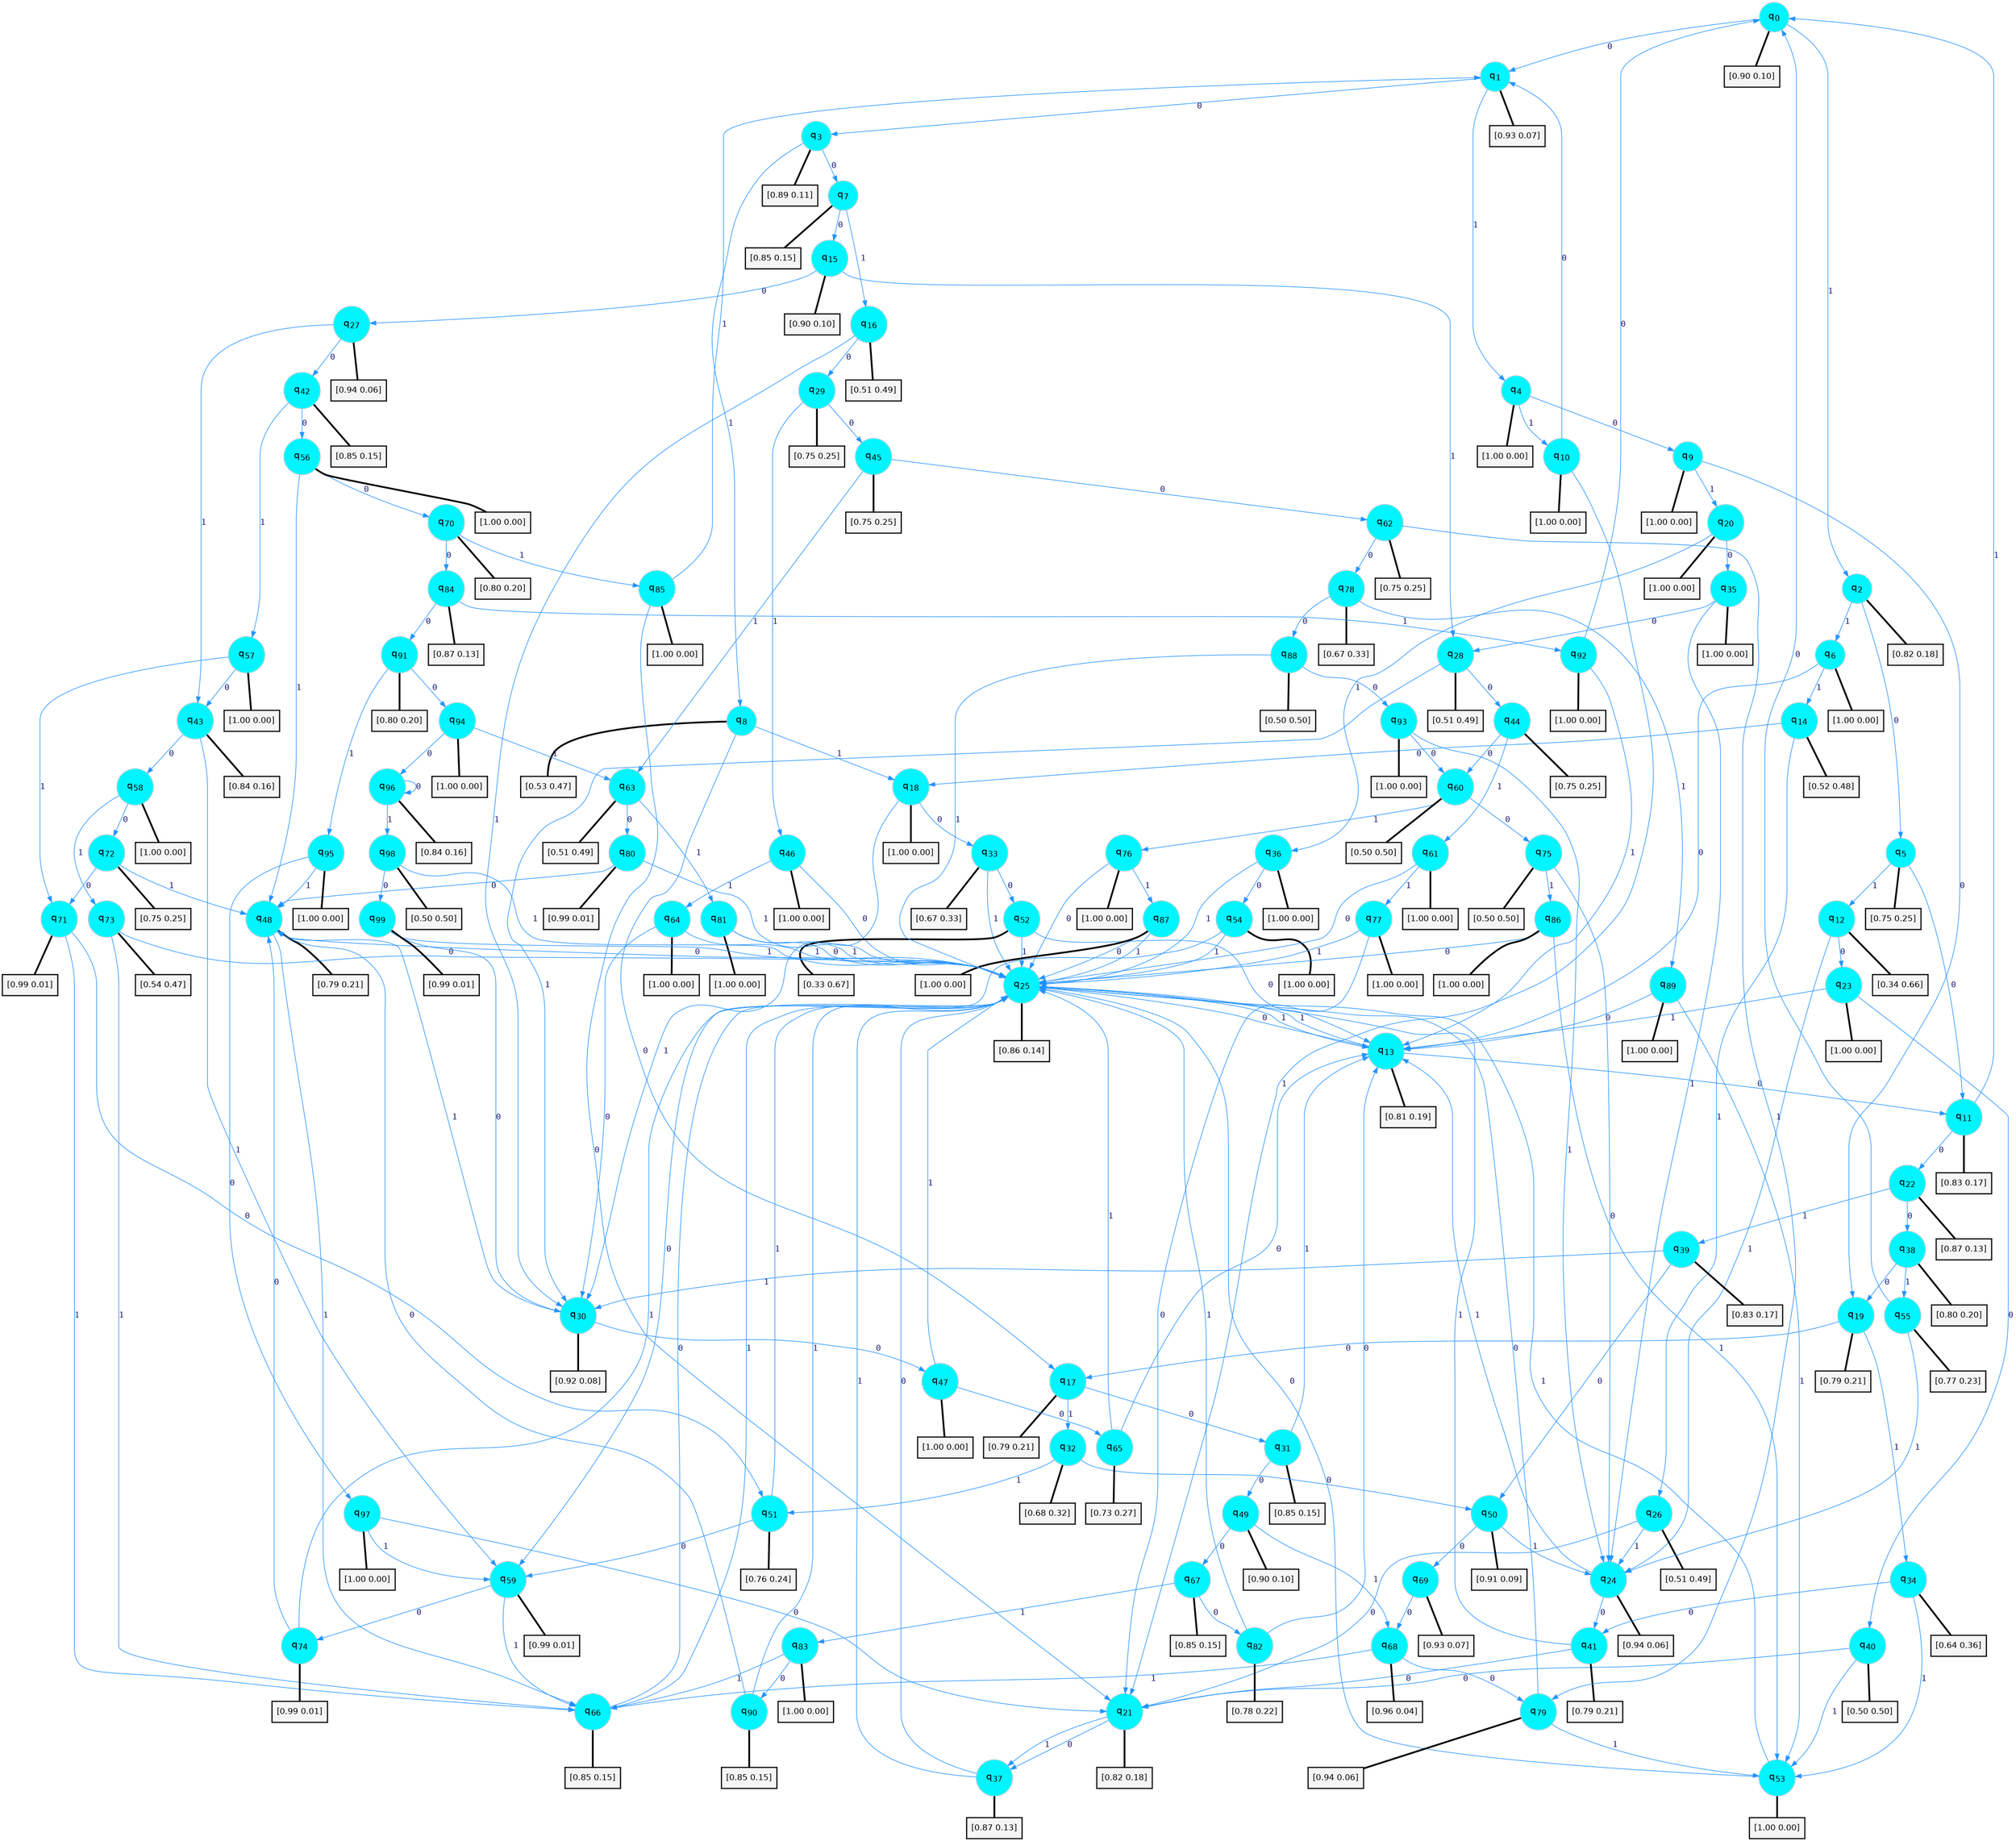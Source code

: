 digraph G {
graph [
bgcolor=transparent, dpi=300, rankdir=TD, size="40,25"];
node [
color=gray, fillcolor=turquoise1, fontcolor=black, fontname=Helvetica, fontsize=16, fontweight=bold, shape=circle, style=filled];
edge [
arrowsize=1, color=dodgerblue1, fontcolor=midnightblue, fontname=courier, fontweight=bold, penwidth=1, style=solid, weight=20];
0[label=<q<SUB>0</SUB>>];
1[label=<q<SUB>1</SUB>>];
2[label=<q<SUB>2</SUB>>];
3[label=<q<SUB>3</SUB>>];
4[label=<q<SUB>4</SUB>>];
5[label=<q<SUB>5</SUB>>];
6[label=<q<SUB>6</SUB>>];
7[label=<q<SUB>7</SUB>>];
8[label=<q<SUB>8</SUB>>];
9[label=<q<SUB>9</SUB>>];
10[label=<q<SUB>10</SUB>>];
11[label=<q<SUB>11</SUB>>];
12[label=<q<SUB>12</SUB>>];
13[label=<q<SUB>13</SUB>>];
14[label=<q<SUB>14</SUB>>];
15[label=<q<SUB>15</SUB>>];
16[label=<q<SUB>16</SUB>>];
17[label=<q<SUB>17</SUB>>];
18[label=<q<SUB>18</SUB>>];
19[label=<q<SUB>19</SUB>>];
20[label=<q<SUB>20</SUB>>];
21[label=<q<SUB>21</SUB>>];
22[label=<q<SUB>22</SUB>>];
23[label=<q<SUB>23</SUB>>];
24[label=<q<SUB>24</SUB>>];
25[label=<q<SUB>25</SUB>>];
26[label=<q<SUB>26</SUB>>];
27[label=<q<SUB>27</SUB>>];
28[label=<q<SUB>28</SUB>>];
29[label=<q<SUB>29</SUB>>];
30[label=<q<SUB>30</SUB>>];
31[label=<q<SUB>31</SUB>>];
32[label=<q<SUB>32</SUB>>];
33[label=<q<SUB>33</SUB>>];
34[label=<q<SUB>34</SUB>>];
35[label=<q<SUB>35</SUB>>];
36[label=<q<SUB>36</SUB>>];
37[label=<q<SUB>37</SUB>>];
38[label=<q<SUB>38</SUB>>];
39[label=<q<SUB>39</SUB>>];
40[label=<q<SUB>40</SUB>>];
41[label=<q<SUB>41</SUB>>];
42[label=<q<SUB>42</SUB>>];
43[label=<q<SUB>43</SUB>>];
44[label=<q<SUB>44</SUB>>];
45[label=<q<SUB>45</SUB>>];
46[label=<q<SUB>46</SUB>>];
47[label=<q<SUB>47</SUB>>];
48[label=<q<SUB>48</SUB>>];
49[label=<q<SUB>49</SUB>>];
50[label=<q<SUB>50</SUB>>];
51[label=<q<SUB>51</SUB>>];
52[label=<q<SUB>52</SUB>>];
53[label=<q<SUB>53</SUB>>];
54[label=<q<SUB>54</SUB>>];
55[label=<q<SUB>55</SUB>>];
56[label=<q<SUB>56</SUB>>];
57[label=<q<SUB>57</SUB>>];
58[label=<q<SUB>58</SUB>>];
59[label=<q<SUB>59</SUB>>];
60[label=<q<SUB>60</SUB>>];
61[label=<q<SUB>61</SUB>>];
62[label=<q<SUB>62</SUB>>];
63[label=<q<SUB>63</SUB>>];
64[label=<q<SUB>64</SUB>>];
65[label=<q<SUB>65</SUB>>];
66[label=<q<SUB>66</SUB>>];
67[label=<q<SUB>67</SUB>>];
68[label=<q<SUB>68</SUB>>];
69[label=<q<SUB>69</SUB>>];
70[label=<q<SUB>70</SUB>>];
71[label=<q<SUB>71</SUB>>];
72[label=<q<SUB>72</SUB>>];
73[label=<q<SUB>73</SUB>>];
74[label=<q<SUB>74</SUB>>];
75[label=<q<SUB>75</SUB>>];
76[label=<q<SUB>76</SUB>>];
77[label=<q<SUB>77</SUB>>];
78[label=<q<SUB>78</SUB>>];
79[label=<q<SUB>79</SUB>>];
80[label=<q<SUB>80</SUB>>];
81[label=<q<SUB>81</SUB>>];
82[label=<q<SUB>82</SUB>>];
83[label=<q<SUB>83</SUB>>];
84[label=<q<SUB>84</SUB>>];
85[label=<q<SUB>85</SUB>>];
86[label=<q<SUB>86</SUB>>];
87[label=<q<SUB>87</SUB>>];
88[label=<q<SUB>88</SUB>>];
89[label=<q<SUB>89</SUB>>];
90[label=<q<SUB>90</SUB>>];
91[label=<q<SUB>91</SUB>>];
92[label=<q<SUB>92</SUB>>];
93[label=<q<SUB>93</SUB>>];
94[label=<q<SUB>94</SUB>>];
95[label=<q<SUB>95</SUB>>];
96[label=<q<SUB>96</SUB>>];
97[label=<q<SUB>97</SUB>>];
98[label=<q<SUB>98</SUB>>];
99[label=<q<SUB>99</SUB>>];
100[label="[0.90 0.10]", shape=box,fontcolor=black, fontname=Helvetica, fontsize=14, penwidth=2, fillcolor=whitesmoke,color=black];
101[label="[0.93 0.07]", shape=box,fontcolor=black, fontname=Helvetica, fontsize=14, penwidth=2, fillcolor=whitesmoke,color=black];
102[label="[0.82 0.18]", shape=box,fontcolor=black, fontname=Helvetica, fontsize=14, penwidth=2, fillcolor=whitesmoke,color=black];
103[label="[0.89 0.11]", shape=box,fontcolor=black, fontname=Helvetica, fontsize=14, penwidth=2, fillcolor=whitesmoke,color=black];
104[label="[1.00 0.00]", shape=box,fontcolor=black, fontname=Helvetica, fontsize=14, penwidth=2, fillcolor=whitesmoke,color=black];
105[label="[0.75 0.25]", shape=box,fontcolor=black, fontname=Helvetica, fontsize=14, penwidth=2, fillcolor=whitesmoke,color=black];
106[label="[1.00 0.00]", shape=box,fontcolor=black, fontname=Helvetica, fontsize=14, penwidth=2, fillcolor=whitesmoke,color=black];
107[label="[0.85 0.15]", shape=box,fontcolor=black, fontname=Helvetica, fontsize=14, penwidth=2, fillcolor=whitesmoke,color=black];
108[label="[0.53 0.47]", shape=box,fontcolor=black, fontname=Helvetica, fontsize=14, penwidth=2, fillcolor=whitesmoke,color=black];
109[label="[1.00 0.00]", shape=box,fontcolor=black, fontname=Helvetica, fontsize=14, penwidth=2, fillcolor=whitesmoke,color=black];
110[label="[1.00 0.00]", shape=box,fontcolor=black, fontname=Helvetica, fontsize=14, penwidth=2, fillcolor=whitesmoke,color=black];
111[label="[0.83 0.17]", shape=box,fontcolor=black, fontname=Helvetica, fontsize=14, penwidth=2, fillcolor=whitesmoke,color=black];
112[label="[0.34 0.66]", shape=box,fontcolor=black, fontname=Helvetica, fontsize=14, penwidth=2, fillcolor=whitesmoke,color=black];
113[label="[0.81 0.19]", shape=box,fontcolor=black, fontname=Helvetica, fontsize=14, penwidth=2, fillcolor=whitesmoke,color=black];
114[label="[0.52 0.48]", shape=box,fontcolor=black, fontname=Helvetica, fontsize=14, penwidth=2, fillcolor=whitesmoke,color=black];
115[label="[0.90 0.10]", shape=box,fontcolor=black, fontname=Helvetica, fontsize=14, penwidth=2, fillcolor=whitesmoke,color=black];
116[label="[0.51 0.49]", shape=box,fontcolor=black, fontname=Helvetica, fontsize=14, penwidth=2, fillcolor=whitesmoke,color=black];
117[label="[0.79 0.21]", shape=box,fontcolor=black, fontname=Helvetica, fontsize=14, penwidth=2, fillcolor=whitesmoke,color=black];
118[label="[1.00 0.00]", shape=box,fontcolor=black, fontname=Helvetica, fontsize=14, penwidth=2, fillcolor=whitesmoke,color=black];
119[label="[0.79 0.21]", shape=box,fontcolor=black, fontname=Helvetica, fontsize=14, penwidth=2, fillcolor=whitesmoke,color=black];
120[label="[1.00 0.00]", shape=box,fontcolor=black, fontname=Helvetica, fontsize=14, penwidth=2, fillcolor=whitesmoke,color=black];
121[label="[0.82 0.18]", shape=box,fontcolor=black, fontname=Helvetica, fontsize=14, penwidth=2, fillcolor=whitesmoke,color=black];
122[label="[0.87 0.13]", shape=box,fontcolor=black, fontname=Helvetica, fontsize=14, penwidth=2, fillcolor=whitesmoke,color=black];
123[label="[1.00 0.00]", shape=box,fontcolor=black, fontname=Helvetica, fontsize=14, penwidth=2, fillcolor=whitesmoke,color=black];
124[label="[0.94 0.06]", shape=box,fontcolor=black, fontname=Helvetica, fontsize=14, penwidth=2, fillcolor=whitesmoke,color=black];
125[label="[0.86 0.14]", shape=box,fontcolor=black, fontname=Helvetica, fontsize=14, penwidth=2, fillcolor=whitesmoke,color=black];
126[label="[0.51 0.49]", shape=box,fontcolor=black, fontname=Helvetica, fontsize=14, penwidth=2, fillcolor=whitesmoke,color=black];
127[label="[0.94 0.06]", shape=box,fontcolor=black, fontname=Helvetica, fontsize=14, penwidth=2, fillcolor=whitesmoke,color=black];
128[label="[0.51 0.49]", shape=box,fontcolor=black, fontname=Helvetica, fontsize=14, penwidth=2, fillcolor=whitesmoke,color=black];
129[label="[0.75 0.25]", shape=box,fontcolor=black, fontname=Helvetica, fontsize=14, penwidth=2, fillcolor=whitesmoke,color=black];
130[label="[0.92 0.08]", shape=box,fontcolor=black, fontname=Helvetica, fontsize=14, penwidth=2, fillcolor=whitesmoke,color=black];
131[label="[0.85 0.15]", shape=box,fontcolor=black, fontname=Helvetica, fontsize=14, penwidth=2, fillcolor=whitesmoke,color=black];
132[label="[0.68 0.32]", shape=box,fontcolor=black, fontname=Helvetica, fontsize=14, penwidth=2, fillcolor=whitesmoke,color=black];
133[label="[0.67 0.33]", shape=box,fontcolor=black, fontname=Helvetica, fontsize=14, penwidth=2, fillcolor=whitesmoke,color=black];
134[label="[0.64 0.36]", shape=box,fontcolor=black, fontname=Helvetica, fontsize=14, penwidth=2, fillcolor=whitesmoke,color=black];
135[label="[1.00 0.00]", shape=box,fontcolor=black, fontname=Helvetica, fontsize=14, penwidth=2, fillcolor=whitesmoke,color=black];
136[label="[1.00 0.00]", shape=box,fontcolor=black, fontname=Helvetica, fontsize=14, penwidth=2, fillcolor=whitesmoke,color=black];
137[label="[0.87 0.13]", shape=box,fontcolor=black, fontname=Helvetica, fontsize=14, penwidth=2, fillcolor=whitesmoke,color=black];
138[label="[0.80 0.20]", shape=box,fontcolor=black, fontname=Helvetica, fontsize=14, penwidth=2, fillcolor=whitesmoke,color=black];
139[label="[0.83 0.17]", shape=box,fontcolor=black, fontname=Helvetica, fontsize=14, penwidth=2, fillcolor=whitesmoke,color=black];
140[label="[0.50 0.50]", shape=box,fontcolor=black, fontname=Helvetica, fontsize=14, penwidth=2, fillcolor=whitesmoke,color=black];
141[label="[0.79 0.21]", shape=box,fontcolor=black, fontname=Helvetica, fontsize=14, penwidth=2, fillcolor=whitesmoke,color=black];
142[label="[0.85 0.15]", shape=box,fontcolor=black, fontname=Helvetica, fontsize=14, penwidth=2, fillcolor=whitesmoke,color=black];
143[label="[0.84 0.16]", shape=box,fontcolor=black, fontname=Helvetica, fontsize=14, penwidth=2, fillcolor=whitesmoke,color=black];
144[label="[0.75 0.25]", shape=box,fontcolor=black, fontname=Helvetica, fontsize=14, penwidth=2, fillcolor=whitesmoke,color=black];
145[label="[0.75 0.25]", shape=box,fontcolor=black, fontname=Helvetica, fontsize=14, penwidth=2, fillcolor=whitesmoke,color=black];
146[label="[1.00 0.00]", shape=box,fontcolor=black, fontname=Helvetica, fontsize=14, penwidth=2, fillcolor=whitesmoke,color=black];
147[label="[1.00 0.00]", shape=box,fontcolor=black, fontname=Helvetica, fontsize=14, penwidth=2, fillcolor=whitesmoke,color=black];
148[label="[0.79 0.21]", shape=box,fontcolor=black, fontname=Helvetica, fontsize=14, penwidth=2, fillcolor=whitesmoke,color=black];
149[label="[0.90 0.10]", shape=box,fontcolor=black, fontname=Helvetica, fontsize=14, penwidth=2, fillcolor=whitesmoke,color=black];
150[label="[0.91 0.09]", shape=box,fontcolor=black, fontname=Helvetica, fontsize=14, penwidth=2, fillcolor=whitesmoke,color=black];
151[label="[0.76 0.24]", shape=box,fontcolor=black, fontname=Helvetica, fontsize=14, penwidth=2, fillcolor=whitesmoke,color=black];
152[label="[0.33 0.67]", shape=box,fontcolor=black, fontname=Helvetica, fontsize=14, penwidth=2, fillcolor=whitesmoke,color=black];
153[label="[1.00 0.00]", shape=box,fontcolor=black, fontname=Helvetica, fontsize=14, penwidth=2, fillcolor=whitesmoke,color=black];
154[label="[1.00 0.00]", shape=box,fontcolor=black, fontname=Helvetica, fontsize=14, penwidth=2, fillcolor=whitesmoke,color=black];
155[label="[0.77 0.23]", shape=box,fontcolor=black, fontname=Helvetica, fontsize=14, penwidth=2, fillcolor=whitesmoke,color=black];
156[label="[1.00 0.00]", shape=box,fontcolor=black, fontname=Helvetica, fontsize=14, penwidth=2, fillcolor=whitesmoke,color=black];
157[label="[1.00 0.00]", shape=box,fontcolor=black, fontname=Helvetica, fontsize=14, penwidth=2, fillcolor=whitesmoke,color=black];
158[label="[1.00 0.00]", shape=box,fontcolor=black, fontname=Helvetica, fontsize=14, penwidth=2, fillcolor=whitesmoke,color=black];
159[label="[0.99 0.01]", shape=box,fontcolor=black, fontname=Helvetica, fontsize=14, penwidth=2, fillcolor=whitesmoke,color=black];
160[label="[0.50 0.50]", shape=box,fontcolor=black, fontname=Helvetica, fontsize=14, penwidth=2, fillcolor=whitesmoke,color=black];
161[label="[1.00 0.00]", shape=box,fontcolor=black, fontname=Helvetica, fontsize=14, penwidth=2, fillcolor=whitesmoke,color=black];
162[label="[0.75 0.25]", shape=box,fontcolor=black, fontname=Helvetica, fontsize=14, penwidth=2, fillcolor=whitesmoke,color=black];
163[label="[0.51 0.49]", shape=box,fontcolor=black, fontname=Helvetica, fontsize=14, penwidth=2, fillcolor=whitesmoke,color=black];
164[label="[1.00 0.00]", shape=box,fontcolor=black, fontname=Helvetica, fontsize=14, penwidth=2, fillcolor=whitesmoke,color=black];
165[label="[0.73 0.27]", shape=box,fontcolor=black, fontname=Helvetica, fontsize=14, penwidth=2, fillcolor=whitesmoke,color=black];
166[label="[0.85 0.15]", shape=box,fontcolor=black, fontname=Helvetica, fontsize=14, penwidth=2, fillcolor=whitesmoke,color=black];
167[label="[0.85 0.15]", shape=box,fontcolor=black, fontname=Helvetica, fontsize=14, penwidth=2, fillcolor=whitesmoke,color=black];
168[label="[0.96 0.04]", shape=box,fontcolor=black, fontname=Helvetica, fontsize=14, penwidth=2, fillcolor=whitesmoke,color=black];
169[label="[0.93 0.07]", shape=box,fontcolor=black, fontname=Helvetica, fontsize=14, penwidth=2, fillcolor=whitesmoke,color=black];
170[label="[0.80 0.20]", shape=box,fontcolor=black, fontname=Helvetica, fontsize=14, penwidth=2, fillcolor=whitesmoke,color=black];
171[label="[0.99 0.01]", shape=box,fontcolor=black, fontname=Helvetica, fontsize=14, penwidth=2, fillcolor=whitesmoke,color=black];
172[label="[0.75 0.25]", shape=box,fontcolor=black, fontname=Helvetica, fontsize=14, penwidth=2, fillcolor=whitesmoke,color=black];
173[label="[0.54 0.47]", shape=box,fontcolor=black, fontname=Helvetica, fontsize=14, penwidth=2, fillcolor=whitesmoke,color=black];
174[label="[0.99 0.01]", shape=box,fontcolor=black, fontname=Helvetica, fontsize=14, penwidth=2, fillcolor=whitesmoke,color=black];
175[label="[0.50 0.50]", shape=box,fontcolor=black, fontname=Helvetica, fontsize=14, penwidth=2, fillcolor=whitesmoke,color=black];
176[label="[1.00 0.00]", shape=box,fontcolor=black, fontname=Helvetica, fontsize=14, penwidth=2, fillcolor=whitesmoke,color=black];
177[label="[1.00 0.00]", shape=box,fontcolor=black, fontname=Helvetica, fontsize=14, penwidth=2, fillcolor=whitesmoke,color=black];
178[label="[0.67 0.33]", shape=box,fontcolor=black, fontname=Helvetica, fontsize=14, penwidth=2, fillcolor=whitesmoke,color=black];
179[label="[0.94 0.06]", shape=box,fontcolor=black, fontname=Helvetica, fontsize=14, penwidth=2, fillcolor=whitesmoke,color=black];
180[label="[0.99 0.01]", shape=box,fontcolor=black, fontname=Helvetica, fontsize=14, penwidth=2, fillcolor=whitesmoke,color=black];
181[label="[1.00 0.00]", shape=box,fontcolor=black, fontname=Helvetica, fontsize=14, penwidth=2, fillcolor=whitesmoke,color=black];
182[label="[0.78 0.22]", shape=box,fontcolor=black, fontname=Helvetica, fontsize=14, penwidth=2, fillcolor=whitesmoke,color=black];
183[label="[1.00 0.00]", shape=box,fontcolor=black, fontname=Helvetica, fontsize=14, penwidth=2, fillcolor=whitesmoke,color=black];
184[label="[0.87 0.13]", shape=box,fontcolor=black, fontname=Helvetica, fontsize=14, penwidth=2, fillcolor=whitesmoke,color=black];
185[label="[1.00 0.00]", shape=box,fontcolor=black, fontname=Helvetica, fontsize=14, penwidth=2, fillcolor=whitesmoke,color=black];
186[label="[1.00 0.00]", shape=box,fontcolor=black, fontname=Helvetica, fontsize=14, penwidth=2, fillcolor=whitesmoke,color=black];
187[label="[1.00 0.00]", shape=box,fontcolor=black, fontname=Helvetica, fontsize=14, penwidth=2, fillcolor=whitesmoke,color=black];
188[label="[0.50 0.50]", shape=box,fontcolor=black, fontname=Helvetica, fontsize=14, penwidth=2, fillcolor=whitesmoke,color=black];
189[label="[1.00 0.00]", shape=box,fontcolor=black, fontname=Helvetica, fontsize=14, penwidth=2, fillcolor=whitesmoke,color=black];
190[label="[0.85 0.15]", shape=box,fontcolor=black, fontname=Helvetica, fontsize=14, penwidth=2, fillcolor=whitesmoke,color=black];
191[label="[0.80 0.20]", shape=box,fontcolor=black, fontname=Helvetica, fontsize=14, penwidth=2, fillcolor=whitesmoke,color=black];
192[label="[1.00 0.00]", shape=box,fontcolor=black, fontname=Helvetica, fontsize=14, penwidth=2, fillcolor=whitesmoke,color=black];
193[label="[1.00 0.00]", shape=box,fontcolor=black, fontname=Helvetica, fontsize=14, penwidth=2, fillcolor=whitesmoke,color=black];
194[label="[1.00 0.00]", shape=box,fontcolor=black, fontname=Helvetica, fontsize=14, penwidth=2, fillcolor=whitesmoke,color=black];
195[label="[1.00 0.00]", shape=box,fontcolor=black, fontname=Helvetica, fontsize=14, penwidth=2, fillcolor=whitesmoke,color=black];
196[label="[0.84 0.16]", shape=box,fontcolor=black, fontname=Helvetica, fontsize=14, penwidth=2, fillcolor=whitesmoke,color=black];
197[label="[1.00 0.00]", shape=box,fontcolor=black, fontname=Helvetica, fontsize=14, penwidth=2, fillcolor=whitesmoke,color=black];
198[label="[0.50 0.50]", shape=box,fontcolor=black, fontname=Helvetica, fontsize=14, penwidth=2, fillcolor=whitesmoke,color=black];
199[label="[0.99 0.01]", shape=box,fontcolor=black, fontname=Helvetica, fontsize=14, penwidth=2, fillcolor=whitesmoke,color=black];
0->1 [label=0];
0->2 [label=1];
0->100 [arrowhead=none, penwidth=3,color=black];
1->3 [label=0];
1->4 [label=1];
1->101 [arrowhead=none, penwidth=3,color=black];
2->5 [label=0];
2->6 [label=1];
2->102 [arrowhead=none, penwidth=3,color=black];
3->7 [label=0];
3->8 [label=1];
3->103 [arrowhead=none, penwidth=3,color=black];
4->9 [label=0];
4->10 [label=1];
4->104 [arrowhead=none, penwidth=3,color=black];
5->11 [label=0];
5->12 [label=1];
5->105 [arrowhead=none, penwidth=3,color=black];
6->13 [label=0];
6->14 [label=1];
6->106 [arrowhead=none, penwidth=3,color=black];
7->15 [label=0];
7->16 [label=1];
7->107 [arrowhead=none, penwidth=3,color=black];
8->17 [label=0];
8->18 [label=1];
8->108 [arrowhead=none, penwidth=3,color=black];
9->19 [label=0];
9->20 [label=1];
9->109 [arrowhead=none, penwidth=3,color=black];
10->1 [label=0];
10->21 [label=1];
10->110 [arrowhead=none, penwidth=3,color=black];
11->22 [label=0];
11->0 [label=1];
11->111 [arrowhead=none, penwidth=3,color=black];
12->23 [label=0];
12->24 [label=1];
12->112 [arrowhead=none, penwidth=3,color=black];
13->11 [label=0];
13->25 [label=1];
13->113 [arrowhead=none, penwidth=3,color=black];
14->18 [label=0];
14->26 [label=1];
14->114 [arrowhead=none, penwidth=3,color=black];
15->27 [label=0];
15->28 [label=1];
15->115 [arrowhead=none, penwidth=3,color=black];
16->29 [label=0];
16->30 [label=1];
16->116 [arrowhead=none, penwidth=3,color=black];
17->31 [label=0];
17->32 [label=1];
17->117 [arrowhead=none, penwidth=3,color=black];
18->33 [label=0];
18->30 [label=1];
18->118 [arrowhead=none, penwidth=3,color=black];
19->17 [label=0];
19->34 [label=1];
19->119 [arrowhead=none, penwidth=3,color=black];
20->35 [label=0];
20->36 [label=1];
20->120 [arrowhead=none, penwidth=3,color=black];
21->37 [label=0];
21->37 [label=1];
21->121 [arrowhead=none, penwidth=3,color=black];
22->38 [label=0];
22->39 [label=1];
22->122 [arrowhead=none, penwidth=3,color=black];
23->40 [label=0];
23->13 [label=1];
23->123 [arrowhead=none, penwidth=3,color=black];
24->41 [label=0];
24->13 [label=1];
24->124 [arrowhead=none, penwidth=3,color=black];
25->13 [label=0];
25->13 [label=1];
25->125 [arrowhead=none, penwidth=3,color=black];
26->21 [label=0];
26->24 [label=1];
26->126 [arrowhead=none, penwidth=3,color=black];
27->42 [label=0];
27->43 [label=1];
27->127 [arrowhead=none, penwidth=3,color=black];
28->44 [label=0];
28->30 [label=1];
28->128 [arrowhead=none, penwidth=3,color=black];
29->45 [label=0];
29->46 [label=1];
29->129 [arrowhead=none, penwidth=3,color=black];
30->47 [label=0];
30->48 [label=1];
30->130 [arrowhead=none, penwidth=3,color=black];
31->49 [label=0];
31->13 [label=1];
31->131 [arrowhead=none, penwidth=3,color=black];
32->50 [label=0];
32->51 [label=1];
32->132 [arrowhead=none, penwidth=3,color=black];
33->52 [label=0];
33->25 [label=1];
33->133 [arrowhead=none, penwidth=3,color=black];
34->41 [label=0];
34->53 [label=1];
34->134 [arrowhead=none, penwidth=3,color=black];
35->28 [label=0];
35->24 [label=1];
35->135 [arrowhead=none, penwidth=3,color=black];
36->54 [label=0];
36->25 [label=1];
36->136 [arrowhead=none, penwidth=3,color=black];
37->25 [label=0];
37->25 [label=1];
37->137 [arrowhead=none, penwidth=3,color=black];
38->19 [label=0];
38->55 [label=1];
38->138 [arrowhead=none, penwidth=3,color=black];
39->50 [label=0];
39->30 [label=1];
39->139 [arrowhead=none, penwidth=3,color=black];
40->21 [label=0];
40->53 [label=1];
40->140 [arrowhead=none, penwidth=3,color=black];
41->21 [label=0];
41->25 [label=1];
41->141 [arrowhead=none, penwidth=3,color=black];
42->56 [label=0];
42->57 [label=1];
42->142 [arrowhead=none, penwidth=3,color=black];
43->58 [label=0];
43->59 [label=1];
43->143 [arrowhead=none, penwidth=3,color=black];
44->60 [label=0];
44->61 [label=1];
44->144 [arrowhead=none, penwidth=3,color=black];
45->62 [label=0];
45->63 [label=1];
45->145 [arrowhead=none, penwidth=3,color=black];
46->25 [label=0];
46->64 [label=1];
46->146 [arrowhead=none, penwidth=3,color=black];
47->65 [label=0];
47->25 [label=1];
47->147 [arrowhead=none, penwidth=3,color=black];
48->25 [label=0];
48->66 [label=1];
48->148 [arrowhead=none, penwidth=3,color=black];
49->67 [label=0];
49->68 [label=1];
49->149 [arrowhead=none, penwidth=3,color=black];
50->69 [label=0];
50->24 [label=1];
50->150 [arrowhead=none, penwidth=3,color=black];
51->59 [label=0];
51->25 [label=1];
51->151 [arrowhead=none, penwidth=3,color=black];
52->13 [label=0];
52->25 [label=1];
52->152 [arrowhead=none, penwidth=3,color=black];
53->25 [label=0];
53->25 [label=1];
53->153 [arrowhead=none, penwidth=3,color=black];
54->59 [label=0];
54->25 [label=1];
54->154 [arrowhead=none, penwidth=3,color=black];
55->0 [label=0];
55->24 [label=1];
55->155 [arrowhead=none, penwidth=3,color=black];
56->70 [label=0];
56->48 [label=1];
56->156 [arrowhead=none, penwidth=3,color=black];
57->43 [label=0];
57->71 [label=1];
57->157 [arrowhead=none, penwidth=3,color=black];
58->72 [label=0];
58->73 [label=1];
58->158 [arrowhead=none, penwidth=3,color=black];
59->74 [label=0];
59->66 [label=1];
59->159 [arrowhead=none, penwidth=3,color=black];
60->75 [label=0];
60->76 [label=1];
60->160 [arrowhead=none, penwidth=3,color=black];
61->25 [label=0];
61->77 [label=1];
61->161 [arrowhead=none, penwidth=3,color=black];
62->78 [label=0];
62->79 [label=1];
62->162 [arrowhead=none, penwidth=3,color=black];
63->80 [label=0];
63->81 [label=1];
63->163 [arrowhead=none, penwidth=3,color=black];
64->30 [label=0];
64->25 [label=1];
64->164 [arrowhead=none, penwidth=3,color=black];
65->13 [label=0];
65->25 [label=1];
65->165 [arrowhead=none, penwidth=3,color=black];
66->25 [label=0];
66->25 [label=1];
66->166 [arrowhead=none, penwidth=3,color=black];
67->82 [label=0];
67->83 [label=1];
67->167 [arrowhead=none, penwidth=3,color=black];
68->79 [label=0];
68->66 [label=1];
68->168 [arrowhead=none, penwidth=3,color=black];
69->68 [label=0];
69->169 [arrowhead=none, penwidth=3,color=black];
70->84 [label=0];
70->85 [label=1];
70->170 [arrowhead=none, penwidth=3,color=black];
71->51 [label=0];
71->66 [label=1];
71->171 [arrowhead=none, penwidth=3,color=black];
72->71 [label=0];
72->48 [label=1];
72->172 [arrowhead=none, penwidth=3,color=black];
73->25 [label=0];
73->66 [label=1];
73->173 [arrowhead=none, penwidth=3,color=black];
74->48 [label=0];
74->25 [label=1];
74->174 [arrowhead=none, penwidth=3,color=black];
75->24 [label=0];
75->86 [label=1];
75->175 [arrowhead=none, penwidth=3,color=black];
76->25 [label=0];
76->87 [label=1];
76->176 [arrowhead=none, penwidth=3,color=black];
77->21 [label=0];
77->25 [label=1];
77->177 [arrowhead=none, penwidth=3,color=black];
78->88 [label=0];
78->89 [label=1];
78->178 [arrowhead=none, penwidth=3,color=black];
79->25 [label=0];
79->53 [label=1];
79->179 [arrowhead=none, penwidth=3,color=black];
80->48 [label=0];
80->25 [label=1];
80->180 [arrowhead=none, penwidth=3,color=black];
81->25 [label=0];
81->25 [label=1];
81->181 [arrowhead=none, penwidth=3,color=black];
82->13 [label=0];
82->25 [label=1];
82->182 [arrowhead=none, penwidth=3,color=black];
83->90 [label=0];
83->66 [label=1];
83->183 [arrowhead=none, penwidth=3,color=black];
84->91 [label=0];
84->92 [label=1];
84->184 [arrowhead=none, penwidth=3,color=black];
85->21 [label=0];
85->1 [label=1];
85->185 [arrowhead=none, penwidth=3,color=black];
86->25 [label=0];
86->53 [label=1];
86->186 [arrowhead=none, penwidth=3,color=black];
87->25 [label=0];
87->25 [label=1];
87->187 [arrowhead=none, penwidth=3,color=black];
88->93 [label=0];
88->25 [label=1];
88->188 [arrowhead=none, penwidth=3,color=black];
89->13 [label=0];
89->53 [label=1];
89->189 [arrowhead=none, penwidth=3,color=black];
90->48 [label=0];
90->25 [label=1];
90->190 [arrowhead=none, penwidth=3,color=black];
91->94 [label=0];
91->95 [label=1];
91->191 [arrowhead=none, penwidth=3,color=black];
92->0 [label=0];
92->13 [label=1];
92->192 [arrowhead=none, penwidth=3,color=black];
93->60 [label=0];
93->24 [label=1];
93->193 [arrowhead=none, penwidth=3,color=black];
94->96 [label=0];
94->63 [label=1];
94->194 [arrowhead=none, penwidth=3,color=black];
95->97 [label=0];
95->48 [label=1];
95->195 [arrowhead=none, penwidth=3,color=black];
96->96 [label=0];
96->98 [label=1];
96->196 [arrowhead=none, penwidth=3,color=black];
97->21 [label=0];
97->59 [label=1];
97->197 [arrowhead=none, penwidth=3,color=black];
98->99 [label=0];
98->25 [label=1];
98->198 [arrowhead=none, penwidth=3,color=black];
99->30 [label=0];
99->25 [label=1];
99->199 [arrowhead=none, penwidth=3,color=black];
}
